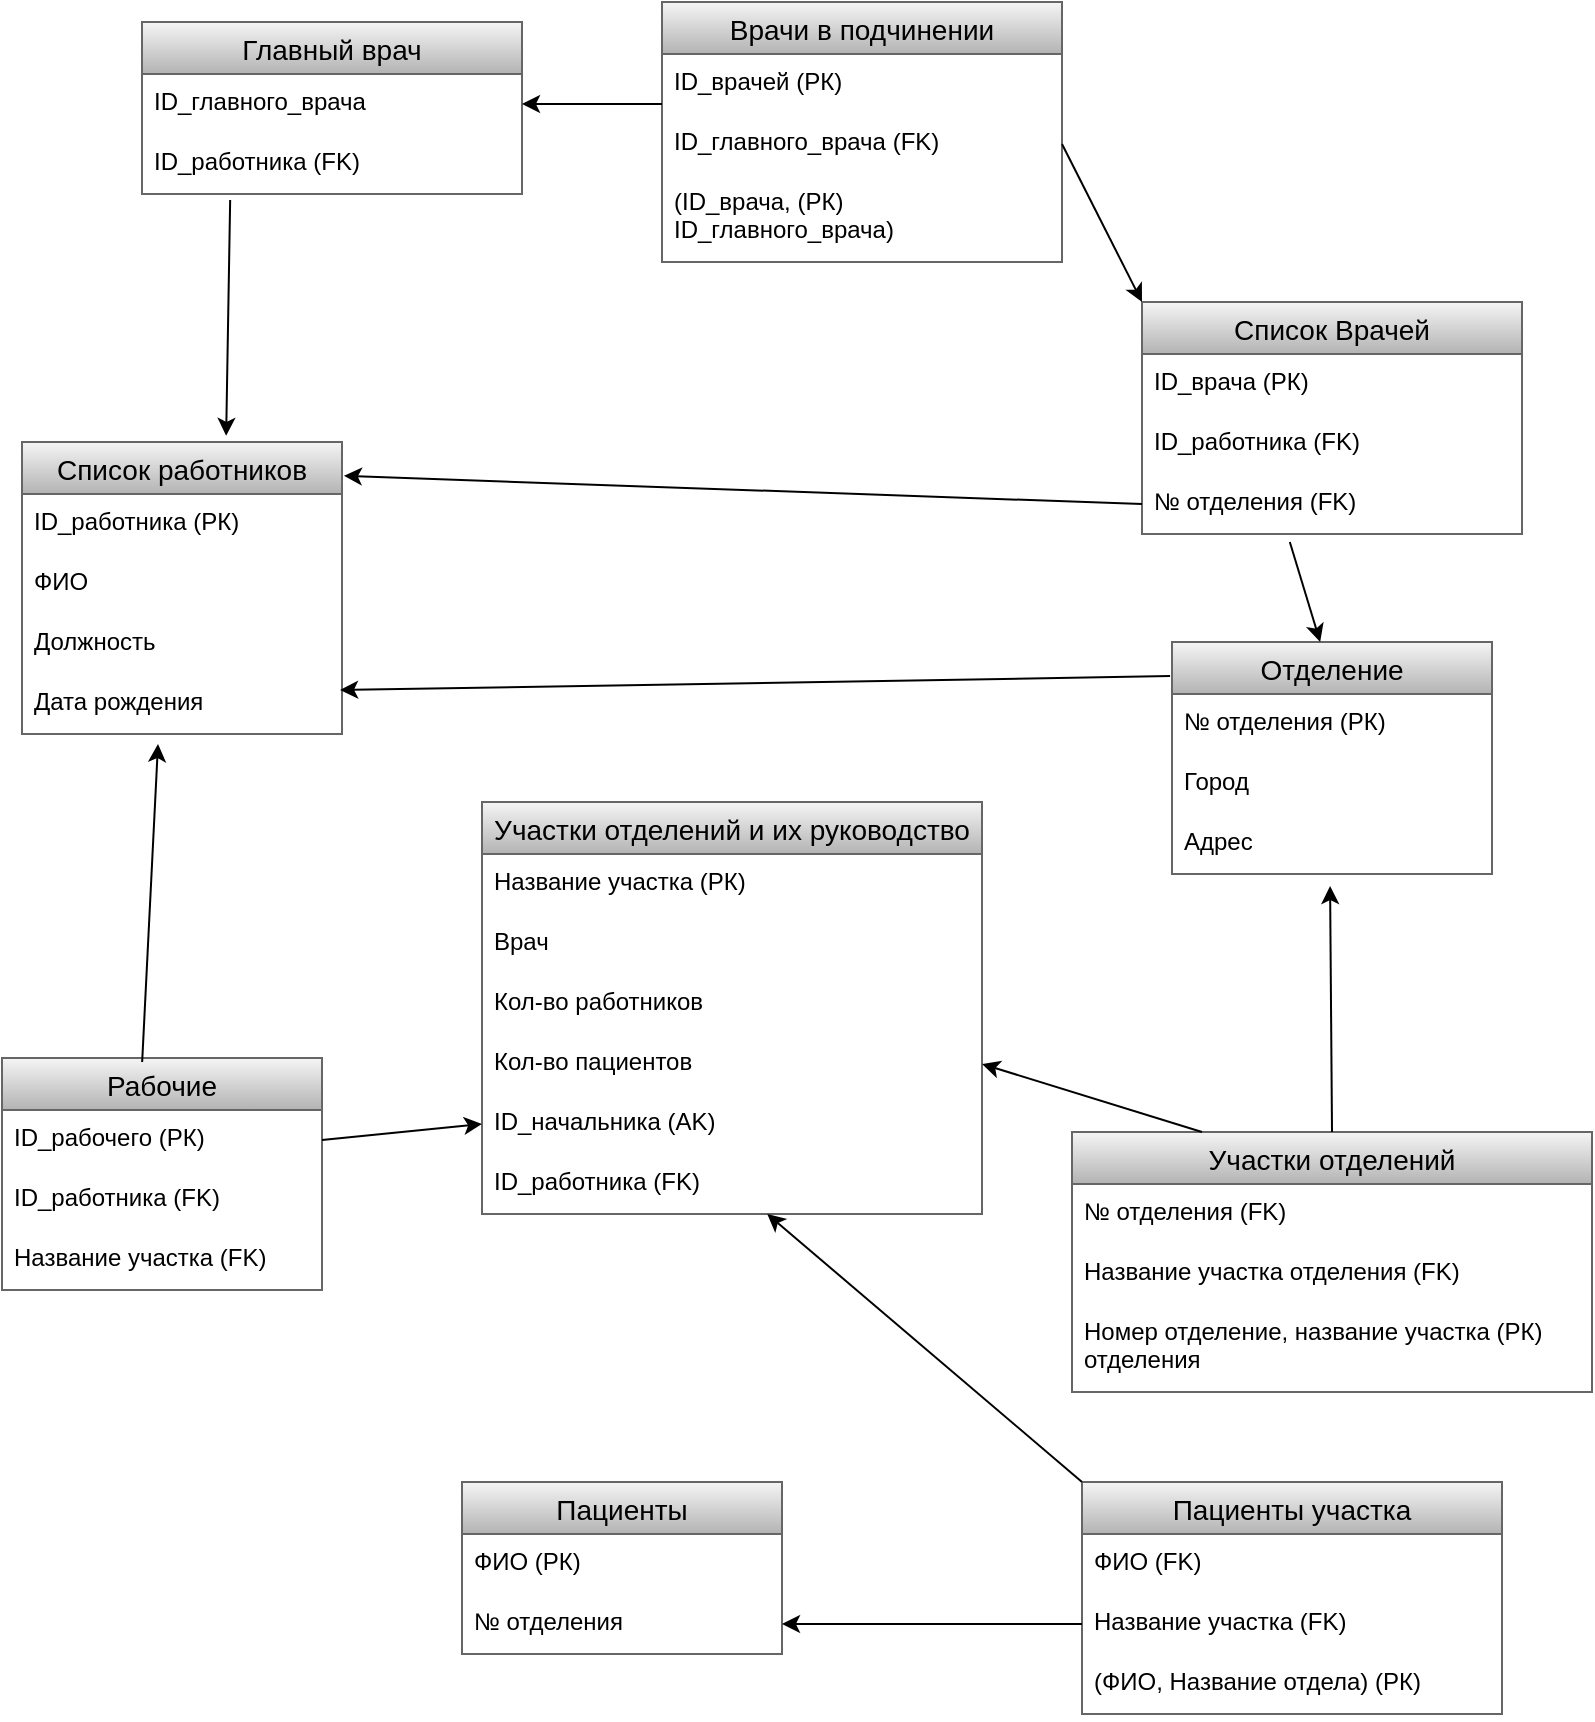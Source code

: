 <mxfile version="20.7.3" type="github">
  <diagram id="-K0wwSSrZfPXnvogX3jT" name="Страница 1">
    <mxGraphModel dx="1418" dy="690" grid="1" gridSize="10" guides="1" tooltips="1" connect="1" arrows="1" fold="1" page="1" pageScale="1" pageWidth="827" pageHeight="1169" math="0" shadow="0">
      <root>
        <mxCell id="0" />
        <mxCell id="1" parent="0" />
        <mxCell id="xIC-3ACraf32L-tQ-3Xx-1" value="Главный врач" style="swimlane;fontStyle=0;childLayout=stackLayout;horizontal=1;startSize=26;horizontalStack=0;resizeParent=1;resizeParentMax=0;resizeLast=0;collapsible=1;marginBottom=0;align=center;fontSize=14;fillColor=#f5f5f5;strokeColor=#666666;gradientColor=#b3b3b3;" parent="1" vertex="1">
          <mxGeometry x="80" y="40" width="190" height="86" as="geometry" />
        </mxCell>
        <mxCell id="xIC-3ACraf32L-tQ-3Xx-2" value="ID_главного_врача " style="text;strokeColor=none;fillColor=none;spacingLeft=4;spacingRight=4;overflow=hidden;rotatable=0;points=[[0,0.5],[1,0.5]];portConstraint=eastwest;fontSize=12;" parent="xIC-3ACraf32L-tQ-3Xx-1" vertex="1">
          <mxGeometry y="26" width="190" height="30" as="geometry" />
        </mxCell>
        <mxCell id="xIC-3ACraf32L-tQ-3Xx-37" value="ID_работника (FK)" style="text;strokeColor=none;fillColor=none;spacingLeft=4;spacingRight=4;overflow=hidden;rotatable=0;points=[[0,0.5],[1,0.5]];portConstraint=eastwest;fontSize=12;" parent="xIC-3ACraf32L-tQ-3Xx-1" vertex="1">
          <mxGeometry y="56" width="190" height="30" as="geometry" />
        </mxCell>
        <mxCell id="xIC-3ACraf32L-tQ-3Xx-3" value="Врачи в подчинении" style="swimlane;fontStyle=0;childLayout=stackLayout;horizontal=1;startSize=26;horizontalStack=0;resizeParent=1;resizeParentMax=0;resizeLast=0;collapsible=1;marginBottom=0;align=center;fontSize=14;fillColor=#f5f5f5;gradientColor=#b3b3b3;strokeColor=#666666;" parent="1" vertex="1">
          <mxGeometry x="340" y="30" width="200" height="130" as="geometry" />
        </mxCell>
        <mxCell id="xIC-3ACraf32L-tQ-3Xx-4" value="ID_врачей (РК)" style="text;strokeColor=none;fillColor=none;spacingLeft=4;spacingRight=4;overflow=hidden;rotatable=0;points=[[0,0.5],[1,0.5]];portConstraint=eastwest;fontSize=12;" parent="xIC-3ACraf32L-tQ-3Xx-3" vertex="1">
          <mxGeometry y="26" width="200" height="30" as="geometry" />
        </mxCell>
        <mxCell id="xIC-3ACraf32L-tQ-3Xx-39" value="ID_главного_врача (FK)" style="text;strokeColor=none;fillColor=none;spacingLeft=4;spacingRight=4;overflow=hidden;rotatable=0;points=[[0,0.5],[1,0.5]];portConstraint=eastwest;fontSize=12;" parent="xIC-3ACraf32L-tQ-3Xx-3" vertex="1">
          <mxGeometry y="56" width="200" height="30" as="geometry" />
        </mxCell>
        <mxCell id="xIC-3ACraf32L-tQ-3Xx-38" value="(ID_врача, (РК) &#xa;ID_главного_врача)" style="text;strokeColor=none;fillColor=none;spacingLeft=4;spacingRight=4;overflow=hidden;rotatable=0;points=[[0,0.5],[1,0.5]];portConstraint=eastwest;fontSize=12;" parent="xIC-3ACraf32L-tQ-3Xx-3" vertex="1">
          <mxGeometry y="86" width="200" height="44" as="geometry" />
        </mxCell>
        <mxCell id="xIC-3ACraf32L-tQ-3Xx-5" value="Список Врачей" style="swimlane;fontStyle=0;childLayout=stackLayout;horizontal=1;startSize=26;horizontalStack=0;resizeParent=1;resizeParentMax=0;resizeLast=0;collapsible=1;marginBottom=0;align=center;fontSize=14;fillColor=#f5f5f5;gradientColor=#b3b3b3;strokeColor=#666666;" parent="1" vertex="1">
          <mxGeometry x="580" y="180" width="190" height="116" as="geometry" />
        </mxCell>
        <mxCell id="xIC-3ACraf32L-tQ-3Xx-6" value="ID_врача (РК)" style="text;strokeColor=none;fillColor=none;spacingLeft=4;spacingRight=4;overflow=hidden;rotatable=0;points=[[0,0.5],[1,0.5]];portConstraint=eastwest;fontSize=12;" parent="xIC-3ACraf32L-tQ-3Xx-5" vertex="1">
          <mxGeometry y="26" width="190" height="30" as="geometry" />
        </mxCell>
        <mxCell id="xIC-3ACraf32L-tQ-3Xx-7" value="ID_работника (FK)" style="text;strokeColor=none;fillColor=none;spacingLeft=4;spacingRight=4;overflow=hidden;rotatable=0;points=[[0,0.5],[1,0.5]];portConstraint=eastwest;fontSize=12;" parent="xIC-3ACraf32L-tQ-3Xx-5" vertex="1">
          <mxGeometry y="56" width="190" height="30" as="geometry" />
        </mxCell>
        <mxCell id="xIC-3ACraf32L-tQ-3Xx-8" value="№ отделения (FK)" style="text;strokeColor=none;fillColor=none;spacingLeft=4;spacingRight=4;overflow=hidden;rotatable=0;points=[[0,0.5],[1,0.5]];portConstraint=eastwest;fontSize=12;" parent="xIC-3ACraf32L-tQ-3Xx-5" vertex="1">
          <mxGeometry y="86" width="190" height="30" as="geometry" />
        </mxCell>
        <mxCell id="xIC-3ACraf32L-tQ-3Xx-12" value="Отделение" style="swimlane;fontStyle=0;childLayout=stackLayout;horizontal=1;startSize=26;horizontalStack=0;resizeParent=1;resizeParentMax=0;resizeLast=0;collapsible=1;marginBottom=0;align=center;fontSize=14;fillColor=#f5f5f5;gradientColor=#b3b3b3;strokeColor=#666666;" parent="1" vertex="1">
          <mxGeometry x="595" y="350" width="160" height="116" as="geometry" />
        </mxCell>
        <mxCell id="xIC-3ACraf32L-tQ-3Xx-13" value="№ отделения (РК)" style="text;strokeColor=none;fillColor=none;spacingLeft=4;spacingRight=4;overflow=hidden;rotatable=0;points=[[0,0.5],[1,0.5]];portConstraint=eastwest;fontSize=12;" parent="xIC-3ACraf32L-tQ-3Xx-12" vertex="1">
          <mxGeometry y="26" width="160" height="30" as="geometry" />
        </mxCell>
        <mxCell id="xIC-3ACraf32L-tQ-3Xx-14" value="Город" style="text;strokeColor=none;fillColor=none;spacingLeft=4;spacingRight=4;overflow=hidden;rotatable=0;points=[[0,0.5],[1,0.5]];portConstraint=eastwest;fontSize=12;" parent="xIC-3ACraf32L-tQ-3Xx-12" vertex="1">
          <mxGeometry y="56" width="160" height="30" as="geometry" />
        </mxCell>
        <mxCell id="xIC-3ACraf32L-tQ-3Xx-15" value="Адрес" style="text;strokeColor=none;fillColor=none;spacingLeft=4;spacingRight=4;overflow=hidden;rotatable=0;points=[[0,0.5],[1,0.5]];portConstraint=eastwest;fontSize=12;" parent="xIC-3ACraf32L-tQ-3Xx-12" vertex="1">
          <mxGeometry y="86" width="160" height="30" as="geometry" />
        </mxCell>
        <mxCell id="xIC-3ACraf32L-tQ-3Xx-16" value="Рабочие" style="swimlane;fontStyle=0;childLayout=stackLayout;horizontal=1;startSize=26;horizontalStack=0;resizeParent=1;resizeParentMax=0;resizeLast=0;collapsible=1;marginBottom=0;align=center;fontSize=14;fillColor=#f5f5f5;gradientColor=#b3b3b3;strokeColor=#666666;" parent="1" vertex="1">
          <mxGeometry x="10" y="558" width="160" height="116" as="geometry" />
        </mxCell>
        <mxCell id="xIC-3ACraf32L-tQ-3Xx-17" value="ID_рабочего (РК)" style="text;strokeColor=none;fillColor=none;spacingLeft=4;spacingRight=4;overflow=hidden;rotatable=0;points=[[0,0.5],[1,0.5]];portConstraint=eastwest;fontSize=12;" parent="xIC-3ACraf32L-tQ-3Xx-16" vertex="1">
          <mxGeometry y="26" width="160" height="30" as="geometry" />
        </mxCell>
        <mxCell id="WOYKfxtaSY4Kxl7kBD3B-59" value="ID_работника (FK)" style="text;strokeColor=none;fillColor=none;spacingLeft=4;spacingRight=4;overflow=hidden;rotatable=0;points=[[0,0.5],[1,0.5]];portConstraint=eastwest;fontSize=12;" vertex="1" parent="xIC-3ACraf32L-tQ-3Xx-16">
          <mxGeometry y="56" width="160" height="30" as="geometry" />
        </mxCell>
        <mxCell id="WOYKfxtaSY4Kxl7kBD3B-60" value="Название участка (FK)" style="text;strokeColor=none;fillColor=none;spacingLeft=4;spacingRight=4;overflow=hidden;rotatable=0;points=[[0,0.5],[1,0.5]];portConstraint=eastwest;fontSize=12;" vertex="1" parent="xIC-3ACraf32L-tQ-3Xx-16">
          <mxGeometry y="86" width="160" height="30" as="geometry" />
        </mxCell>
        <mxCell id="xIC-3ACraf32L-tQ-3Xx-18" value="Пациенты участка" style="swimlane;fontStyle=0;childLayout=stackLayout;horizontal=1;startSize=26;horizontalStack=0;resizeParent=1;resizeParentMax=0;resizeLast=0;collapsible=1;marginBottom=0;align=center;fontSize=14;fillColor=#f5f5f5;gradientColor=#b3b3b3;strokeColor=#666666;" parent="1" vertex="1">
          <mxGeometry x="550" y="770" width="210" height="116" as="geometry" />
        </mxCell>
        <mxCell id="xIC-3ACraf32L-tQ-3Xx-19" value="ФИО (FK)" style="text;strokeColor=none;fillColor=none;spacingLeft=4;spacingRight=4;overflow=hidden;rotatable=0;points=[[0,0.5],[1,0.5]];portConstraint=eastwest;fontSize=12;" parent="xIC-3ACraf32L-tQ-3Xx-18" vertex="1">
          <mxGeometry y="26" width="210" height="30" as="geometry" />
        </mxCell>
        <mxCell id="xIC-3ACraf32L-tQ-3Xx-20" value="Название участка (FK)" style="text;strokeColor=none;fillColor=none;spacingLeft=4;spacingRight=4;overflow=hidden;rotatable=0;points=[[0,0.5],[1,0.5]];portConstraint=eastwest;fontSize=12;" parent="xIC-3ACraf32L-tQ-3Xx-18" vertex="1">
          <mxGeometry y="56" width="210" height="30" as="geometry" />
        </mxCell>
        <mxCell id="xIC-3ACraf32L-tQ-3Xx-21" value="(ФИО, Название отдела) (РК)" style="text;strokeColor=none;fillColor=none;spacingLeft=4;spacingRight=4;overflow=hidden;rotatable=0;points=[[0,0.5],[1,0.5]];portConstraint=eastwest;fontSize=12;" parent="xIC-3ACraf32L-tQ-3Xx-18" vertex="1">
          <mxGeometry y="86" width="210" height="30" as="geometry" />
        </mxCell>
        <mxCell id="xIC-3ACraf32L-tQ-3Xx-23" value="Пациенты" style="swimlane;fontStyle=0;childLayout=stackLayout;horizontal=1;startSize=26;horizontalStack=0;resizeParent=1;resizeParentMax=0;resizeLast=0;collapsible=1;marginBottom=0;align=center;fontSize=14;fillColor=#f5f5f5;gradientColor=#b3b3b3;strokeColor=#666666;" parent="1" vertex="1">
          <mxGeometry x="240" y="770" width="160" height="86" as="geometry" />
        </mxCell>
        <mxCell id="xIC-3ACraf32L-tQ-3Xx-24" value="ФИО (РК)" style="text;strokeColor=none;fillColor=none;spacingLeft=4;spacingRight=4;overflow=hidden;rotatable=0;points=[[0,0.5],[1,0.5]];portConstraint=eastwest;fontSize=12;" parent="xIC-3ACraf32L-tQ-3Xx-23" vertex="1">
          <mxGeometry y="26" width="160" height="30" as="geometry" />
        </mxCell>
        <mxCell id="xIC-3ACraf32L-tQ-3Xx-25" value="№ отделения" style="text;strokeColor=none;fillColor=none;spacingLeft=4;spacingRight=4;overflow=hidden;rotatable=0;points=[[0,0.5],[1,0.5]];portConstraint=eastwest;fontSize=12;" parent="xIC-3ACraf32L-tQ-3Xx-23" vertex="1">
          <mxGeometry y="56" width="160" height="30" as="geometry" />
        </mxCell>
        <mxCell id="WOYKfxtaSY4Kxl7kBD3B-17" value="" style="endArrow=classic;html=1;rounded=0;exitX=0;exitY=0.833;exitDx=0;exitDy=0;entryX=1;entryY=0.5;entryDx=0;entryDy=0;exitPerimeter=0;" edge="1" parent="1" source="xIC-3ACraf32L-tQ-3Xx-4" target="xIC-3ACraf32L-tQ-3Xx-2">
          <mxGeometry width="50" height="50" relative="1" as="geometry">
            <mxPoint x="300" y="260" as="sourcePoint" />
            <mxPoint x="300" y="150" as="targetPoint" />
          </mxGeometry>
        </mxCell>
        <mxCell id="WOYKfxtaSY4Kxl7kBD3B-43" value="Список работников" style="swimlane;fontStyle=0;childLayout=stackLayout;horizontal=1;startSize=26;horizontalStack=0;resizeParent=1;resizeParentMax=0;resizeLast=0;collapsible=1;marginBottom=0;align=center;fontSize=14;fillColor=#f5f5f5;gradientColor=#b3b3b3;strokeColor=#666666;" vertex="1" parent="1">
          <mxGeometry x="20" y="250" width="160" height="146" as="geometry" />
        </mxCell>
        <mxCell id="WOYKfxtaSY4Kxl7kBD3B-44" value="ID_работника (РК)" style="text;strokeColor=none;fillColor=none;spacingLeft=4;spacingRight=4;overflow=hidden;rotatable=0;points=[[0,0.5],[1,0.5]];portConstraint=eastwest;fontSize=12;" vertex="1" parent="WOYKfxtaSY4Kxl7kBD3B-43">
          <mxGeometry y="26" width="160" height="30" as="geometry" />
        </mxCell>
        <mxCell id="WOYKfxtaSY4Kxl7kBD3B-45" value="ФИО" style="text;strokeColor=none;fillColor=none;spacingLeft=4;spacingRight=4;overflow=hidden;rotatable=0;points=[[0,0.5],[1,0.5]];portConstraint=eastwest;fontSize=12;" vertex="1" parent="WOYKfxtaSY4Kxl7kBD3B-43">
          <mxGeometry y="56" width="160" height="30" as="geometry" />
        </mxCell>
        <mxCell id="WOYKfxtaSY4Kxl7kBD3B-46" value="Должность" style="text;strokeColor=none;fillColor=none;spacingLeft=4;spacingRight=4;overflow=hidden;rotatable=0;points=[[0,0.5],[1,0.5]];portConstraint=eastwest;fontSize=12;" vertex="1" parent="WOYKfxtaSY4Kxl7kBD3B-43">
          <mxGeometry y="86" width="160" height="30" as="geometry" />
        </mxCell>
        <mxCell id="WOYKfxtaSY4Kxl7kBD3B-58" value="Дата рождения" style="text;strokeColor=none;fillColor=none;spacingLeft=4;spacingRight=4;overflow=hidden;rotatable=0;points=[[0,0.5],[1,0.5]];portConstraint=eastwest;fontSize=12;" vertex="1" parent="WOYKfxtaSY4Kxl7kBD3B-43">
          <mxGeometry y="116" width="160" height="30" as="geometry" />
        </mxCell>
        <mxCell id="WOYKfxtaSY4Kxl7kBD3B-47" value="Участки отделений и их руководство" style="swimlane;fontStyle=0;childLayout=stackLayout;horizontal=1;startSize=26;horizontalStack=0;resizeParent=1;resizeParentMax=0;resizeLast=0;collapsible=1;marginBottom=0;align=center;fontSize=14;fillColor=#f5f5f5;gradientColor=#b3b3b3;strokeColor=#666666;" vertex="1" parent="1">
          <mxGeometry x="250" y="430" width="250" height="206" as="geometry" />
        </mxCell>
        <mxCell id="WOYKfxtaSY4Kxl7kBD3B-48" value="Название участка (РК)" style="text;strokeColor=none;fillColor=none;spacingLeft=4;spacingRight=4;overflow=hidden;rotatable=0;points=[[0,0.5],[1,0.5]];portConstraint=eastwest;fontSize=12;" vertex="1" parent="WOYKfxtaSY4Kxl7kBD3B-47">
          <mxGeometry y="26" width="250" height="30" as="geometry" />
        </mxCell>
        <mxCell id="WOYKfxtaSY4Kxl7kBD3B-49" value="Врач" style="text;strokeColor=none;fillColor=none;spacingLeft=4;spacingRight=4;overflow=hidden;rotatable=0;points=[[0,0.5],[1,0.5]];portConstraint=eastwest;fontSize=12;" vertex="1" parent="WOYKfxtaSY4Kxl7kBD3B-47">
          <mxGeometry y="56" width="250" height="30" as="geometry" />
        </mxCell>
        <mxCell id="WOYKfxtaSY4Kxl7kBD3B-53" value="Кол-во работников    " style="text;strokeColor=none;fillColor=none;spacingLeft=4;spacingRight=4;overflow=hidden;rotatable=0;points=[[0,0.5],[1,0.5]];portConstraint=eastwest;fontSize=12;" vertex="1" parent="WOYKfxtaSY4Kxl7kBD3B-47">
          <mxGeometry y="86" width="250" height="30" as="geometry" />
        </mxCell>
        <mxCell id="WOYKfxtaSY4Kxl7kBD3B-52" value="Кол-во пациентов" style="text;strokeColor=none;fillColor=none;spacingLeft=4;spacingRight=4;overflow=hidden;rotatable=0;points=[[0,0.5],[1,0.5]];portConstraint=eastwest;fontSize=12;" vertex="1" parent="WOYKfxtaSY4Kxl7kBD3B-47">
          <mxGeometry y="116" width="250" height="30" as="geometry" />
        </mxCell>
        <mxCell id="WOYKfxtaSY4Kxl7kBD3B-51" value="ID_начальника (AK)" style="text;strokeColor=none;fillColor=none;spacingLeft=4;spacingRight=4;overflow=hidden;rotatable=0;points=[[0,0.5],[1,0.5]];portConstraint=eastwest;fontSize=12;" vertex="1" parent="WOYKfxtaSY4Kxl7kBD3B-47">
          <mxGeometry y="146" width="250" height="30" as="geometry" />
        </mxCell>
        <mxCell id="WOYKfxtaSY4Kxl7kBD3B-50" value="ID_работника (FK)" style="text;strokeColor=none;fillColor=none;spacingLeft=4;spacingRight=4;overflow=hidden;rotatable=0;points=[[0,0.5],[1,0.5]];portConstraint=eastwest;fontSize=12;" vertex="1" parent="WOYKfxtaSY4Kxl7kBD3B-47">
          <mxGeometry y="176" width="250" height="30" as="geometry" />
        </mxCell>
        <mxCell id="WOYKfxtaSY4Kxl7kBD3B-54" value="Участки отделений" style="swimlane;fontStyle=0;childLayout=stackLayout;horizontal=1;startSize=26;horizontalStack=0;resizeParent=1;resizeParentMax=0;resizeLast=0;collapsible=1;marginBottom=0;align=center;fontSize=14;fillColor=#f5f5f5;gradientColor=#b3b3b3;strokeColor=#666666;" vertex="1" parent="1">
          <mxGeometry x="545" y="595" width="260" height="130" as="geometry" />
        </mxCell>
        <mxCell id="WOYKfxtaSY4Kxl7kBD3B-55" value="№ отделения (FK)" style="text;strokeColor=none;fillColor=none;spacingLeft=4;spacingRight=4;overflow=hidden;rotatable=0;points=[[0,0.5],[1,0.5]];portConstraint=eastwest;fontSize=12;" vertex="1" parent="WOYKfxtaSY4Kxl7kBD3B-54">
          <mxGeometry y="26" width="260" height="30" as="geometry" />
        </mxCell>
        <mxCell id="WOYKfxtaSY4Kxl7kBD3B-56" value="Название участка отделения (FK)" style="text;strokeColor=none;fillColor=none;spacingLeft=4;spacingRight=4;overflow=hidden;rotatable=0;points=[[0,0.5],[1,0.5]];portConstraint=eastwest;fontSize=12;" vertex="1" parent="WOYKfxtaSY4Kxl7kBD3B-54">
          <mxGeometry y="56" width="260" height="30" as="geometry" />
        </mxCell>
        <mxCell id="WOYKfxtaSY4Kxl7kBD3B-57" value="Номер отделение, название участка (РК)&#xa;отделения" style="text;strokeColor=none;fillColor=none;spacingLeft=4;spacingRight=4;overflow=hidden;rotatable=0;points=[[0,0.5],[1,0.5]];portConstraint=eastwest;fontSize=12;" vertex="1" parent="WOYKfxtaSY4Kxl7kBD3B-54">
          <mxGeometry y="86" width="260" height="44" as="geometry" />
        </mxCell>
        <mxCell id="WOYKfxtaSY4Kxl7kBD3B-61" value="" style="endArrow=classic;html=1;rounded=0;entryX=0.638;entryY=-0.021;entryDx=0;entryDy=0;entryPerimeter=0;exitX=0.232;exitY=1.1;exitDx=0;exitDy=0;exitPerimeter=0;" edge="1" parent="1" source="xIC-3ACraf32L-tQ-3Xx-37" target="WOYKfxtaSY4Kxl7kBD3B-43">
          <mxGeometry width="50" height="50" relative="1" as="geometry">
            <mxPoint x="100" y="210" as="sourcePoint" />
            <mxPoint x="150" y="160" as="targetPoint" />
          </mxGeometry>
        </mxCell>
        <mxCell id="WOYKfxtaSY4Kxl7kBD3B-62" value="" style="endArrow=classic;html=1;rounded=0;exitX=1;exitY=0.5;exitDx=0;exitDy=0;entryX=0;entryY=0;entryDx=0;entryDy=0;" edge="1" parent="1" source="xIC-3ACraf32L-tQ-3Xx-39" target="xIC-3ACraf32L-tQ-3Xx-5">
          <mxGeometry width="50" height="50" relative="1" as="geometry">
            <mxPoint x="680" y="130" as="sourcePoint" />
            <mxPoint x="670" y="170" as="targetPoint" />
          </mxGeometry>
        </mxCell>
        <mxCell id="WOYKfxtaSY4Kxl7kBD3B-63" value="" style="endArrow=classic;html=1;rounded=0;entryX=0.463;entryY=0;entryDx=0;entryDy=0;entryPerimeter=0;exitX=0.389;exitY=1.133;exitDx=0;exitDy=0;exitPerimeter=0;" edge="1" parent="1" source="xIC-3ACraf32L-tQ-3Xx-8" target="xIC-3ACraf32L-tQ-3Xx-12">
          <mxGeometry width="50" height="50" relative="1" as="geometry">
            <mxPoint x="470" y="350" as="sourcePoint" />
            <mxPoint x="520" y="300" as="targetPoint" />
          </mxGeometry>
        </mxCell>
        <mxCell id="WOYKfxtaSY4Kxl7kBD3B-64" value="" style="endArrow=classic;html=1;rounded=0;exitX=0;exitY=0.5;exitDx=0;exitDy=0;entryX=1.006;entryY=0.116;entryDx=0;entryDy=0;entryPerimeter=0;" edge="1" parent="1" source="xIC-3ACraf32L-tQ-3Xx-8" target="WOYKfxtaSY4Kxl7kBD3B-43">
          <mxGeometry width="50" height="50" relative="1" as="geometry">
            <mxPoint x="480" y="280" as="sourcePoint" />
            <mxPoint x="530" y="230" as="targetPoint" />
          </mxGeometry>
        </mxCell>
        <mxCell id="WOYKfxtaSY4Kxl7kBD3B-65" value="" style="endArrow=classic;html=1;rounded=0;exitX=-0.006;exitY=0.147;exitDx=0;exitDy=0;entryX=0.994;entryY=0.267;entryDx=0;entryDy=0;entryPerimeter=0;exitPerimeter=0;" edge="1" parent="1" source="xIC-3ACraf32L-tQ-3Xx-12" target="WOYKfxtaSY4Kxl7kBD3B-58">
          <mxGeometry width="50" height="50" relative="1" as="geometry">
            <mxPoint x="500" y="410" as="sourcePoint" />
            <mxPoint x="550" y="360" as="targetPoint" />
          </mxGeometry>
        </mxCell>
        <mxCell id="WOYKfxtaSY4Kxl7kBD3B-66" value="" style="endArrow=classic;html=1;rounded=0;exitX=0.5;exitY=0;exitDx=0;exitDy=0;entryX=0.494;entryY=1.2;entryDx=0;entryDy=0;entryPerimeter=0;" edge="1" parent="1" source="WOYKfxtaSY4Kxl7kBD3B-54" target="xIC-3ACraf32L-tQ-3Xx-15">
          <mxGeometry width="50" height="50" relative="1" as="geometry">
            <mxPoint x="660" y="560" as="sourcePoint" />
            <mxPoint x="710" y="510" as="targetPoint" />
          </mxGeometry>
        </mxCell>
        <mxCell id="WOYKfxtaSY4Kxl7kBD3B-67" value="" style="endArrow=classic;html=1;rounded=0;exitX=0.25;exitY=0;exitDx=0;exitDy=0;entryX=1;entryY=0.5;entryDx=0;entryDy=0;" edge="1" parent="1" source="WOYKfxtaSY4Kxl7kBD3B-54" target="WOYKfxtaSY4Kxl7kBD3B-52">
          <mxGeometry width="50" height="50" relative="1" as="geometry">
            <mxPoint x="550" y="560" as="sourcePoint" />
            <mxPoint x="600" y="510" as="targetPoint" />
          </mxGeometry>
        </mxCell>
        <mxCell id="WOYKfxtaSY4Kxl7kBD3B-68" value="" style="endArrow=classic;html=1;rounded=0;entryX=1;entryY=0.5;entryDx=0;entryDy=0;exitX=0;exitY=0.5;exitDx=0;exitDy=0;" edge="1" parent="1" source="xIC-3ACraf32L-tQ-3Xx-20" target="xIC-3ACraf32L-tQ-3Xx-25">
          <mxGeometry width="50" height="50" relative="1" as="geometry">
            <mxPoint x="470" y="850" as="sourcePoint" />
            <mxPoint x="520" y="800" as="targetPoint" />
          </mxGeometry>
        </mxCell>
        <mxCell id="WOYKfxtaSY4Kxl7kBD3B-69" value="" style="endArrow=classic;html=1;rounded=0;exitX=0;exitY=0;exitDx=0;exitDy=0;" edge="1" parent="1" source="xIC-3ACraf32L-tQ-3Xx-18" target="WOYKfxtaSY4Kxl7kBD3B-50">
          <mxGeometry width="50" height="50" relative="1" as="geometry">
            <mxPoint x="460" y="780" as="sourcePoint" />
            <mxPoint x="510" y="730" as="targetPoint" />
          </mxGeometry>
        </mxCell>
        <mxCell id="WOYKfxtaSY4Kxl7kBD3B-70" value="" style="endArrow=classic;html=1;rounded=0;exitX=1;exitY=0.5;exitDx=0;exitDy=0;entryX=0;entryY=0.5;entryDx=0;entryDy=0;" edge="1" parent="1" source="xIC-3ACraf32L-tQ-3Xx-17" target="WOYKfxtaSY4Kxl7kBD3B-51">
          <mxGeometry width="50" height="50" relative="1" as="geometry">
            <mxPoint x="180" y="640" as="sourcePoint" />
            <mxPoint x="230" y="590" as="targetPoint" />
          </mxGeometry>
        </mxCell>
        <mxCell id="WOYKfxtaSY4Kxl7kBD3B-71" value="" style="endArrow=classic;html=1;rounded=0;exitX=0.438;exitY=0.017;exitDx=0;exitDy=0;exitPerimeter=0;entryX=0.425;entryY=1.167;entryDx=0;entryDy=0;entryPerimeter=0;" edge="1" parent="1" source="xIC-3ACraf32L-tQ-3Xx-16" target="WOYKfxtaSY4Kxl7kBD3B-58">
          <mxGeometry width="50" height="50" relative="1" as="geometry">
            <mxPoint x="90" y="490" as="sourcePoint" />
            <mxPoint x="140" y="440" as="targetPoint" />
          </mxGeometry>
        </mxCell>
      </root>
    </mxGraphModel>
  </diagram>
</mxfile>
